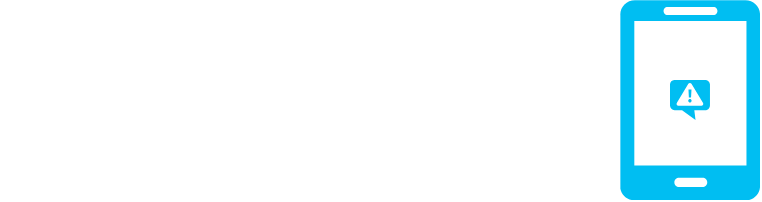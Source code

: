 <mxfile version="12.0.2" type="github" pages="1"><diagram id="fTxFQRFI_E645_nvhmPw" name="Page-1"><mxGraphModel dx="768" dy="724" grid="1" gridSize="10" guides="1" tooltips="1" connect="1" arrows="1" fold="1" page="1" pageScale="1" pageWidth="827" pageHeight="1169" math="0" shadow="0"><root><mxCell id="0"/><mxCell id="1" parent="0"/><mxCell id="6DY27D_XmUiI6qC4Z8Q7-1" value="" style="verticalLabelPosition=bottom;html=1;verticalAlign=top;align=center;strokeColor=none;fillColor=#00BEF2;shape=mxgraph.azure.mobile;pointerEvents=1;" vertex="1" parent="1"><mxGeometry x="490" y="145" width="70" height="100" as="geometry"/></mxCell><mxCell id="6DY27D_XmUiI6qC4Z8Q7-2" value="" style="verticalLabelPosition=bottom;html=1;verticalAlign=top;align=center;strokeColor=none;fillColor=#00BEF2;shape=mxgraph.azure.notification_topic;" vertex="1" parent="1"><mxGeometry x="515" y="185" width="20" height="20" as="geometry"/></mxCell><mxCell id="6DY27D_XmUiI6qC4Z8Q7-3" value="" style="shape=image;html=1;verticalAlign=top;verticalLabelPosition=bottom;labelBackgroundColor=#ffffff;imageAspect=0;aspect=fixed;image=https://cdn2.iconfinder.com/data/icons/circle-icons-1/64/flame-128.png" vertex="1" parent="1"><mxGeometry x="180" y="150" width="90" height="90" as="geometry"/></mxCell><mxCell id="6DY27D_XmUiI6qC4Z8Q7-6" value="" style="shape=image;html=1;verticalAlign=top;verticalLabelPosition=bottom;labelBackgroundColor=#ffffff;imageAspect=0;aspect=fixed;image=https://cdn0.iconfinder.com/data/icons/geosm-e-commerce/48/equals-128.png" vertex="1" parent="1"><mxGeometry x="330" y="148" width="82" height="82" as="geometry"/></mxCell></root></mxGraphModel></diagram></mxfile>